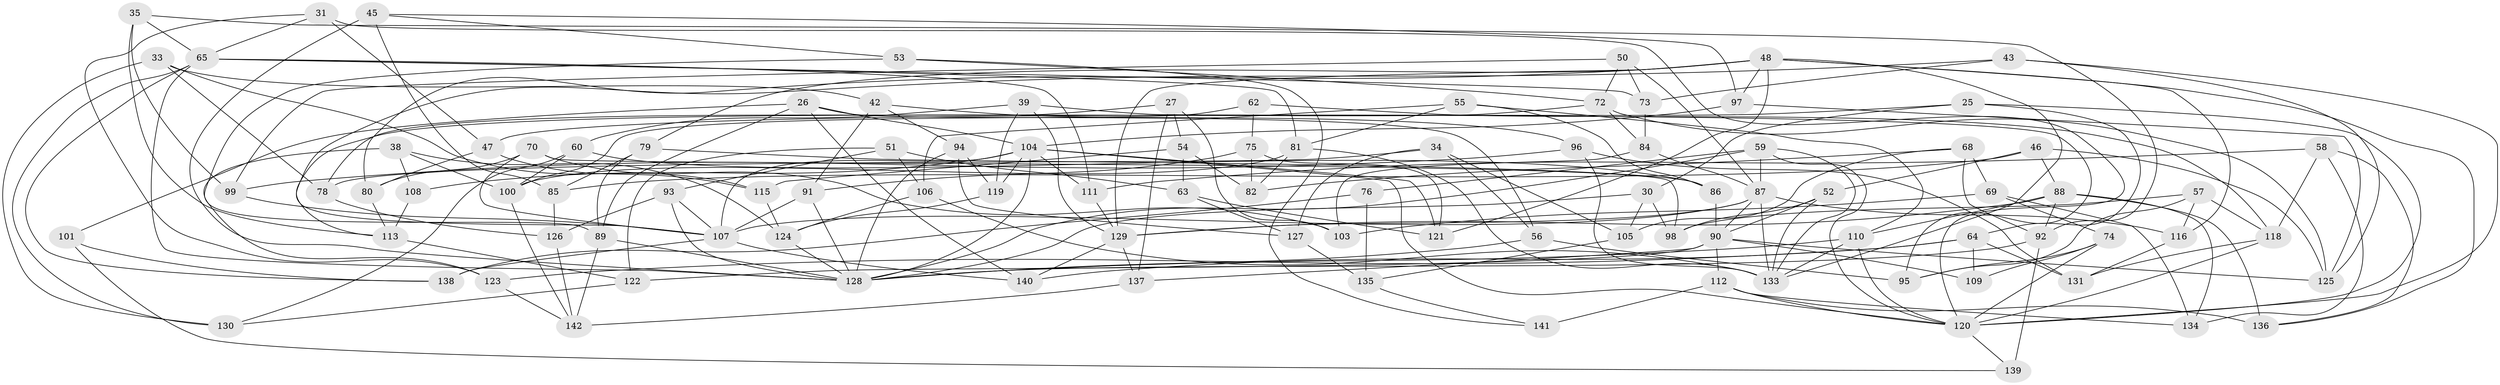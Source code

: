 // original degree distribution, {4: 1.0}
// Generated by graph-tools (version 1.1) at 2025/03/03/04/25 22:03:03]
// undirected, 99 vertices, 227 edges
graph export_dot {
graph [start="1"]
  node [color=gray90,style=filled];
  25;
  26 [super="+17"];
  27;
  30;
  31;
  33;
  34;
  35;
  38;
  39;
  42;
  43;
  45;
  46;
  47;
  48 [super="+19+28"];
  50;
  51;
  52;
  53;
  54;
  55;
  56;
  57;
  58;
  59 [super="+32"];
  60;
  62;
  63;
  64 [super="+61"];
  65 [super="+6+24"];
  68;
  69;
  70;
  72 [super="+10"];
  73;
  74;
  75;
  76;
  78;
  79;
  80;
  81 [super="+4"];
  82;
  84;
  85;
  86;
  87 [super="+21+23"];
  88 [super="+7+40"];
  89 [super="+1"];
  90 [super="+49"];
  91;
  92 [super="+14"];
  93;
  94;
  95;
  96;
  97;
  98;
  99;
  100 [super="+77"];
  101;
  103;
  104 [super="+8+29+18"];
  105;
  106;
  107 [super="+2+67+71"];
  108;
  109;
  110 [super="+13"];
  111;
  112 [super="+83"];
  113 [super="+36"];
  115;
  116;
  118 [super="+22"];
  119;
  120 [super="+3+102+20"];
  121;
  122;
  123;
  124 [super="+66"];
  125 [super="+114"];
  126;
  127;
  128 [super="+41"];
  129 [super="+11+117"];
  130;
  131;
  133 [super="+132"];
  134;
  135;
  136;
  137;
  138;
  139;
  140;
  141;
  142 [super="+44"];
  25 -- 64;
  25 -- 30;
  25 -- 47;
  25 -- 120;
  26 -- 140;
  26 -- 101 [weight=2];
  26 -- 56;
  26 -- 89;
  26 -- 104;
  27 -- 54;
  27 -- 137;
  27 -- 103;
  27 -- 78;
  30 -- 105;
  30 -- 98;
  30 -- 128;
  31 -- 47;
  31 -- 123;
  31 -- 120;
  31 -- 65;
  33 -- 130;
  33 -- 42;
  33 -- 115;
  33 -- 78;
  34 -- 56;
  34 -- 127;
  34 -- 105;
  34 -- 78;
  35 -- 99;
  35 -- 92;
  35 -- 113;
  35 -- 65;
  38 -- 123;
  38 -- 108;
  38 -- 100;
  38 -- 124;
  39 -- 95;
  39 -- 129;
  39 -- 60;
  39 -- 119;
  42 -- 91;
  42 -- 96;
  42 -- 94;
  43 -- 73;
  43 -- 120;
  43 -- 107;
  43 -- 125;
  45 -- 85;
  45 -- 53;
  45 -- 97;
  45 -- 128;
  46 -- 125;
  46 -- 85;
  46 -- 52;
  46 -- 88;
  47 -- 80;
  47 -- 115;
  48 -- 133;
  48 -- 80;
  48 -- 116;
  48 -- 136;
  48 -- 79;
  48 -- 97;
  48 -- 129;
  48 -- 121;
  50 -- 73;
  50 -- 99;
  50 -- 72;
  50 -- 87;
  51 -- 122;
  51 -- 106;
  51 -- 93;
  51 -- 63;
  52 -- 90;
  52 -- 98;
  52 -- 133;
  53 -- 141;
  53 -- 89;
  53 -- 72;
  54 -- 82;
  54 -- 63;
  54 -- 115;
  55 -- 110;
  55 -- 106;
  55 -- 86;
  55 -- 81;
  56 -- 128;
  56 -- 95;
  57 -- 116;
  57 -- 95;
  57 -- 98;
  57 -- 118;
  58 -- 136;
  58 -- 134;
  58 -- 111;
  58 -- 118;
  59 -- 76 [weight=2];
  59 -- 120;
  59 -- 133;
  59 -- 128;
  59 -- 87;
  60 -- 86;
  60 -- 130;
  60 -- 100;
  62 -- 118 [weight=2];
  62 -- 100;
  62 -- 75;
  63 -- 121;
  63 -- 127;
  64 -- 140;
  64 -- 109 [weight=2];
  64 -- 123;
  64 -- 131;
  65 -- 138;
  65 -- 81;
  65 -- 130;
  65 -- 73;
  65 -- 111;
  65 -- 128;
  68 -- 69;
  68 -- 82;
  68 -- 105;
  68 -- 92;
  69 -- 103;
  69 -- 134;
  69 -- 74;
  70 -- 80;
  70 -- 103;
  70 -- 98;
  70 -- 107;
  72 -- 84;
  72 -- 113;
  72 -- 125 [weight=2];
  73 -- 84;
  74 -- 109;
  74 -- 95;
  74 -- 120;
  75 -- 121;
  75 -- 91;
  75 -- 82;
  76 -- 135;
  76 -- 138;
  78 -- 126;
  79 -- 86;
  79 -- 85;
  79 -- 89;
  80 -- 113;
  81 -- 100 [weight=2];
  81 -- 82;
  81 -- 133;
  84 -- 87;
  84 -- 103;
  85 -- 126;
  86 -- 90;
  87 -- 90;
  87 -- 129;
  87 -- 107;
  87 -- 116;
  87 -- 133;
  88 -- 129 [weight=2];
  88 -- 136;
  88 -- 92;
  88 -- 110 [weight=2];
  88 -- 134;
  89 -- 142 [weight=2];
  89 -- 128;
  90 -- 112;
  90 -- 137;
  90 -- 122;
  90 -- 109;
  90 -- 125;
  91 -- 107;
  91 -- 128;
  92 -- 139 [weight=2];
  92 -- 128;
  93 -- 126;
  93 -- 107;
  93 -- 128;
  94 -- 119;
  94 -- 127;
  94 -- 128;
  96 -- 131;
  96 -- 99;
  96 -- 133;
  97 -- 125;
  97 -- 104;
  99 -- 107;
  100 -- 142;
  101 -- 138;
  101 -- 139;
  104 -- 111;
  104 -- 121;
  104 -- 119;
  104 -- 108;
  104 -- 107 [weight=2];
  104 -- 128;
  104 -- 120;
  105 -- 135;
  106 -- 133;
  106 -- 124;
  107 -- 140;
  107 -- 138;
  108 -- 113 [weight=2];
  110 -- 128;
  110 -- 120;
  110 -- 133;
  111 -- 129;
  112 -- 141 [weight=2];
  112 -- 134;
  112 -- 136;
  112 -- 120;
  113 -- 122;
  115 -- 124;
  116 -- 131;
  118 -- 131;
  118 -- 120;
  119 -- 124;
  120 -- 139;
  122 -- 130;
  123 -- 142;
  124 -- 128 [weight=2];
  126 -- 142;
  127 -- 135;
  129 -- 137;
  129 -- 140;
  135 -- 141;
  137 -- 142;
}
